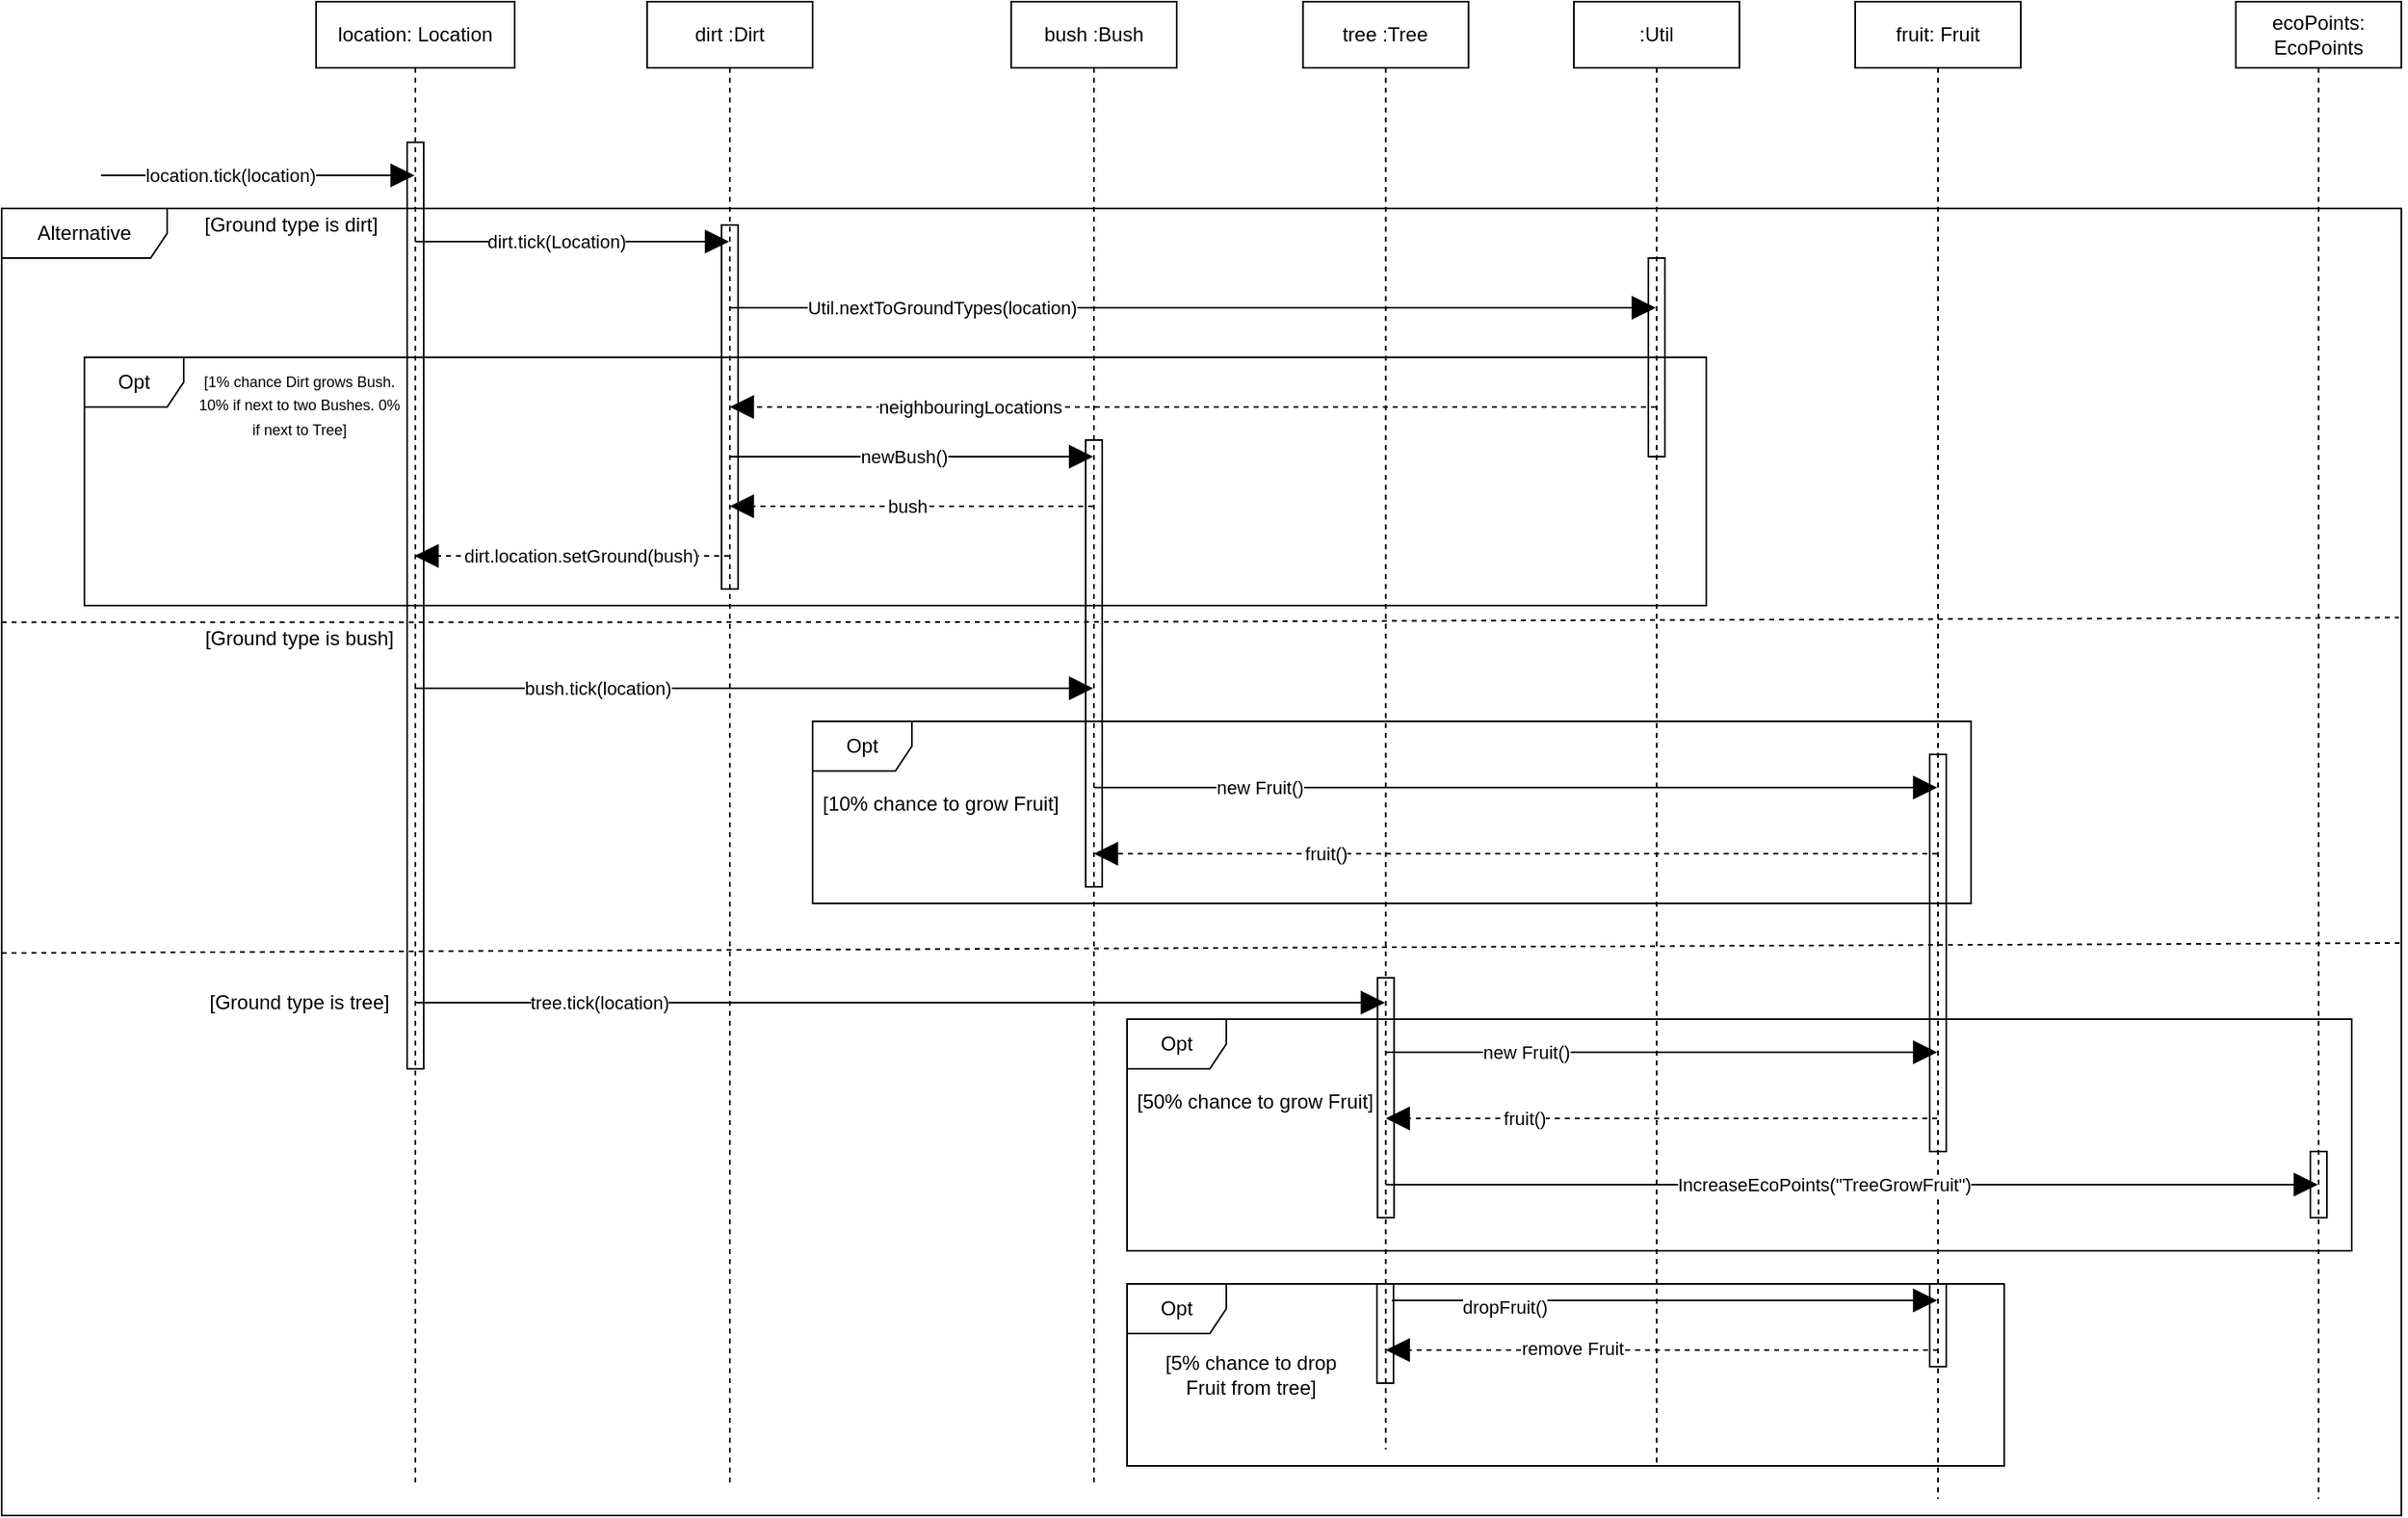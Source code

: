 <mxfile version="14.6.6" type="device"><diagram id="gHKo0-DO4P_YXGZKmAop" name="Page-1"><mxGraphModel dx="3342" dy="717" grid="1" gridSize="10" guides="1" tooltips="1" connect="1" arrows="1" fold="1" page="1" pageScale="1" pageWidth="2336" pageHeight="1654" math="0" shadow="0"><root><mxCell id="0"/><mxCell id="1" parent="0"/><mxCell id="yNpQl4I7CAYwzLZSUSvX-35" value="Alternative" style="shape=umlFrame;whiteSpace=wrap;html=1;width=100;height=30;" parent="1" vertex="1"><mxGeometry x="-60" y="230" width="1450" height="790" as="geometry"/></mxCell><mxCell id="-uLw07t9yHU5EV0VeLfE-23" value="Opt" style="shape=umlFrame;whiteSpace=wrap;html=1;fillColor=none;" parent="1" vertex="1"><mxGeometry x="620" y="720" width="740" height="140" as="geometry"/></mxCell><mxCell id="-uLw07t9yHU5EV0VeLfE-12" value="Opt" style="shape=umlFrame;whiteSpace=wrap;html=1;fillColor=none;" parent="1" vertex="1"><mxGeometry x="430" y="540" width="700" height="110" as="geometry"/></mxCell><mxCell id="Q2F0Bj_GXOC_7rkDKf68-1" value="location: Location" style="shape=umlLifeline;perimeter=lifelinePerimeter;whiteSpace=wrap;html=1;container=0;collapsible=0;recursiveResize=0;outlineConnect=0;" parent="1" vertex="1"><mxGeometry x="130" y="105" width="120" height="895" as="geometry"/></mxCell><mxCell id="Q2F0Bj_GXOC_7rkDKf68-17" value="Opt" style="shape=umlFrame;whiteSpace=wrap;html=1;" parent="1" vertex="1"><mxGeometry x="-10" y="320" width="980" height="150" as="geometry"/></mxCell><mxCell id="Q2F0Bj_GXOC_7rkDKf68-18" value="&lt;font style=&quot;font-size: 9px&quot;&gt;[1% chance Dirt grows Bush. 10% if next to two Bushes. 0% if next to Tree]&lt;/font&gt;" style="text;html=1;strokeColor=none;fillColor=none;align=center;verticalAlign=middle;whiteSpace=wrap;rounded=0;" parent="1" vertex="1"><mxGeometry x="55" y="320" width="130" height="55" as="geometry"/></mxCell><mxCell id="Q2F0Bj_GXOC_7rkDKf68-44" value="" style="html=1;points=[];perimeter=orthogonalPerimeter;fillColor=none;" parent="1" vertex="1"><mxGeometry x="185" y="190" width="10" height="560" as="geometry"/></mxCell><mxCell id="Q2F0Bj_GXOC_7rkDKf68-2" value="" style="endArrow=block;endFill=1;endSize=12;html=1;" parent="1" target="Q2F0Bj_GXOC_7rkDKf68-1" edge="1"><mxGeometry width="160" relative="1" as="geometry"><mxPoint y="210" as="sourcePoint"/><mxPoint x="200" y="210" as="targetPoint"/></mxGeometry></mxCell><mxCell id="Q2F0Bj_GXOC_7rkDKf68-3" value="location.tick(location)" style="edgeLabel;html=1;align=center;verticalAlign=middle;resizable=0;points=[];" parent="Q2F0Bj_GXOC_7rkDKf68-2" vertex="1" connectable="0"><mxGeometry x="-0.487" relative="1" as="geometry"><mxPoint x="29" as="offset"/></mxGeometry></mxCell><mxCell id="Q2F0Bj_GXOC_7rkDKf68-6" value="dirt :Dirt" style="shape=umlLifeline;perimeter=lifelinePerimeter;whiteSpace=wrap;html=1;container=1;collapsible=0;recursiveResize=0;outlineConnect=0;" parent="1" vertex="1"><mxGeometry x="330" y="105" width="100" height="895" as="geometry"/></mxCell><mxCell id="Q2F0Bj_GXOC_7rkDKf68-8" value=":Util" style="shape=umlLifeline;perimeter=lifelinePerimeter;whiteSpace=wrap;html=1;container=0;collapsible=0;recursiveResize=0;outlineConnect=0;" parent="1" vertex="1"><mxGeometry x="890" y="105" width="100" height="885" as="geometry"/></mxCell><mxCell id="Q2F0Bj_GXOC_7rkDKf68-26" value="bush :Bush" style="shape=umlLifeline;perimeter=lifelinePerimeter;whiteSpace=wrap;html=1;container=1;collapsible=0;recursiveResize=0;outlineConnect=0;" parent="1" vertex="1"><mxGeometry x="550" y="105" width="100" height="895" as="geometry"/></mxCell><mxCell id="Q2F0Bj_GXOC_7rkDKf68-5" value="" style="endArrow=block;endFill=1;endSize=12;html=1;snapToPoint=1;" parent="1" source="Q2F0Bj_GXOC_7rkDKf68-1" target="Q2F0Bj_GXOC_7rkDKf68-6" edge="1"><mxGeometry width="160" as="geometry"><mxPoint x="210" y="280" as="sourcePoint"/><mxPoint x="360" y="280" as="targetPoint"/><Array as="points"><mxPoint x="270" y="250"/></Array></mxGeometry></mxCell><mxCell id="Q2F0Bj_GXOC_7rkDKf68-9" value="dirt.tick(Location)" style="edgeLabel;html=1;align=center;verticalAlign=middle;resizable=0;points=[];" parent="Q2F0Bj_GXOC_7rkDKf68-5" vertex="1" connectable="0"><mxGeometry x="-0.321" relative="1" as="geometry"><mxPoint x="20" as="offset"/></mxGeometry></mxCell><mxCell id="yNpQl4I7CAYwzLZSUSvX-6" value="" style="endArrow=block;endFill=1;endSize=12;html=1;snapToPoint=1;" parent="1" source="Q2F0Bj_GXOC_7rkDKf68-6" target="Q2F0Bj_GXOC_7rkDKf68-8" edge="1"><mxGeometry x="10" y="10" width="160" as="geometry"><mxPoint x="209.929" y="290" as="sourcePoint"/><mxPoint x="329.5" y="290" as="targetPoint"/><Array as="points"><mxPoint x="480" y="290"/></Array></mxGeometry></mxCell><mxCell id="yNpQl4I7CAYwzLZSUSvX-7" value="Util.nextToGroundTypes(location)" style="edgeLabel;html=1;align=center;verticalAlign=middle;resizable=0;points=[];" parent="yNpQl4I7CAYwzLZSUSvX-6" vertex="1" connectable="0"><mxGeometry x="-0.321" relative="1" as="geometry"><mxPoint x="-62" as="offset"/></mxGeometry></mxCell><mxCell id="yNpQl4I7CAYwzLZSUSvX-8" value="" style="endArrow=block;endFill=1;endSize=12;html=1;snapToPoint=1;dashed=1;" parent="1" source="Q2F0Bj_GXOC_7rkDKf68-8" target="Q2F0Bj_GXOC_7rkDKf68-6" edge="1"><mxGeometry x="20" y="20" width="160" as="geometry"><mxPoint x="329.81" y="310.0" as="sourcePoint"/><mxPoint x="499.5" y="310.0" as="targetPoint"/><Array as="points"><mxPoint x="510" y="350"/></Array></mxGeometry></mxCell><mxCell id="yNpQl4I7CAYwzLZSUSvX-9" value="neighbouringLocations" style="edgeLabel;html=1;align=center;verticalAlign=middle;resizable=0;points=[];" parent="yNpQl4I7CAYwzLZSUSvX-8" vertex="1" connectable="0"><mxGeometry x="-0.321" relative="1" as="geometry"><mxPoint x="-225" as="offset"/></mxGeometry></mxCell><mxCell id="yNpQl4I7CAYwzLZSUSvX-10" value="" style="endArrow=block;endFill=1;endSize=12;html=1;snapToPoint=1;dashed=1;" parent="1" edge="1"><mxGeometry x="30" y="-80" width="160" as="geometry"><mxPoint x="379.5" y="440" as="sourcePoint"/><mxPoint x="189.5" y="440" as="targetPoint"/><Array as="points"><mxPoint x="270" y="440"/></Array></mxGeometry></mxCell><mxCell id="yNpQl4I7CAYwzLZSUSvX-11" value="dirt.location.setGround(bush)" style="edgeLabel;html=1;align=center;verticalAlign=middle;resizable=0;points=[];" parent="yNpQl4I7CAYwzLZSUSvX-10" vertex="1" connectable="0"><mxGeometry x="-0.321" relative="1" as="geometry"><mxPoint x="-25" as="offset"/></mxGeometry></mxCell><mxCell id="yNpQl4I7CAYwzLZSUSvX-12" value="" style="endArrow=block;endFill=1;endSize=12;html=1;snapToPoint=1;startArrow=none;" parent="1" source="-uLw07t9yHU5EV0VeLfE-7" target="Q2F0Bj_GXOC_7rkDKf68-26" edge="1"><mxGeometry x="10" y="20" width="160" as="geometry"><mxPoint x="379.667" y="380" as="sourcePoint"/><mxPoint x="759.5" y="380" as="targetPoint"/><Array as="points"><mxPoint x="520" y="380"/></Array></mxGeometry></mxCell><mxCell id="yNpQl4I7CAYwzLZSUSvX-22" value="" style="endArrow=block;endFill=1;endSize=12;html=1;snapToPoint=1;dashed=1;" parent="1" source="Q2F0Bj_GXOC_7rkDKf68-26" target="Q2F0Bj_GXOC_7rkDKf68-6" edge="1"><mxGeometry x="40" y="50" width="160" as="geometry"><mxPoint x="759.5" y="410" as="sourcePoint"/><mxPoint x="379.667" y="410" as="targetPoint"/><Array as="points"><mxPoint x="520" y="410"/></Array></mxGeometry></mxCell><mxCell id="yNpQl4I7CAYwzLZSUSvX-23" value="bush" style="edgeLabel;html=1;align=center;verticalAlign=middle;resizable=0;points=[];" parent="yNpQl4I7CAYwzLZSUSvX-22" vertex="1" connectable="0"><mxGeometry x="-0.321" relative="1" as="geometry"><mxPoint x="-38" as="offset"/></mxGeometry></mxCell><mxCell id="Q2F0Bj_GXOC_7rkDKf68-10" value="" style="endArrow=block;endFill=1;endSize=12;html=1;snapToPoint=1;" parent="1" edge="1"><mxGeometry width="160" relative="1" as="geometry"><mxPoint x="189.5" y="520" as="sourcePoint"/><mxPoint x="599.5" y="520" as="targetPoint"/><Array as="points"><mxPoint x="300" y="520"/></Array></mxGeometry></mxCell><mxCell id="yNpQl4I7CAYwzLZSUSvX-26" value="bush.tick(location)" style="edgeLabel;html=1;align=center;verticalAlign=middle;resizable=0;points=[];" parent="Q2F0Bj_GXOC_7rkDKf68-10" vertex="1" connectable="0"><mxGeometry x="-0.079" y="-3" relative="1" as="geometry"><mxPoint x="-79" y="-3" as="offset"/></mxGeometry></mxCell><mxCell id="yNpQl4I7CAYwzLZSUSvX-27" value="tree :Tree" style="shape=umlLifeline;perimeter=lifelinePerimeter;whiteSpace=wrap;html=1;container=1;collapsible=0;recursiveResize=0;outlineConnect=0;" parent="1" vertex="1"><mxGeometry x="726.33" y="105" width="100" height="875" as="geometry"/></mxCell><mxCell id="-uLw07t9yHU5EV0VeLfE-25" value="" style="html=1;points=[];perimeter=orthogonalPerimeter;fillColor=none;" parent="yNpQl4I7CAYwzLZSUSvX-27" vertex="1"><mxGeometry x="45" y="590" width="10" height="145" as="geometry"/></mxCell><mxCell id="HsGfR0iMo6lH2QYFosqe-1" value="" style="endArrow=block;endFill=1;endSize=12;html=1;" edge="1" parent="yNpQl4I7CAYwzLZSUSvX-27" target="-uLw07t9yHU5EV0VeLfE-1"><mxGeometry width="160" relative="1" as="geometry"><mxPoint x="53.67" y="785" as="sourcePoint"/><mxPoint x="213.67" y="785" as="targetPoint"/></mxGeometry></mxCell><mxCell id="HsGfR0iMo6lH2QYFosqe-2" value="dropFruit()" style="edgeLabel;html=1;align=center;verticalAlign=middle;resizable=0;points=[];" vertex="1" connectable="0" parent="HsGfR0iMo6lH2QYFosqe-1"><mxGeometry x="-0.589" y="-4" relative="1" as="geometry"><mxPoint as="offset"/></mxGeometry></mxCell><mxCell id="yNpQl4I7CAYwzLZSUSvX-31" value="" style="endArrow=block;endFill=1;endSize=12;html=1;snapToPoint=1;startArrow=none;" parent="1" source="Q2F0Bj_GXOC_7rkDKf68-1" target="yNpQl4I7CAYwzLZSUSvX-27" edge="1"><mxGeometry width="160" relative="1" as="geometry"><mxPoint x="195" y="740" as="sourcePoint"/><mxPoint x="775.83" y="740" as="targetPoint"/><Array as="points"><mxPoint x="320" y="710"/></Array></mxGeometry></mxCell><mxCell id="yNpQl4I7CAYwzLZSUSvX-36" value="[Ground type is dirt]" style="text;html=1;strokeColor=none;fillColor=none;align=center;verticalAlign=middle;whiteSpace=wrap;rounded=0;" parent="1" vertex="1"><mxGeometry x="55" y="230" width="120" height="20" as="geometry"/></mxCell><mxCell id="yNpQl4I7CAYwzLZSUSvX-37" style="edgeStyle=orthogonalEdgeStyle;rounded=0;orthogonalLoop=1;jettySize=auto;html=1;exitX=0.5;exitY=1;exitDx=0;exitDy=0;dashed=1;endArrow=block;endFill=1;" parent="1" source="Q2F0Bj_GXOC_7rkDKf68-18" target="Q2F0Bj_GXOC_7rkDKf68-18" edge="1"><mxGeometry relative="1" as="geometry"/></mxCell><mxCell id="yNpQl4I7CAYwzLZSUSvX-38" style="edgeStyle=orthogonalEdgeStyle;rounded=0;orthogonalLoop=1;jettySize=auto;html=1;exitX=0.5;exitY=1;exitDx=0;exitDy=0;dashed=1;endArrow=block;endFill=1;" parent="1" source="Q2F0Bj_GXOC_7rkDKf68-18" target="Q2F0Bj_GXOC_7rkDKf68-18" edge="1"><mxGeometry relative="1" as="geometry"/></mxCell><mxCell id="yNpQl4I7CAYwzLZSUSvX-39" value="" style="endArrow=none;endFill=1;endSize=12;html=1;snapToPoint=1;" parent="1" edge="1"><mxGeometry width="160" relative="1" as="geometry"><mxPoint x="189.5" y="730" as="sourcePoint"/><mxPoint x="189.5" y="730" as="targetPoint"/><Array as="points"/></mxGeometry></mxCell><mxCell id="yNpQl4I7CAYwzLZSUSvX-40" value="tree.tick(location)" style="edgeLabel;html=1;align=center;verticalAlign=middle;resizable=0;points=[];" parent="yNpQl4I7CAYwzLZSUSvX-39" vertex="1" connectable="0"><mxGeometry x="-0.079" y="-3" relative="1" as="geometry"><mxPoint x="111" y="-20" as="offset"/></mxGeometry></mxCell><mxCell id="yNpQl4I7CAYwzLZSUSvX-41" value="" style="endArrow=none;endFill=0;endSize=12;html=1;snapToPoint=1;exitX=0;exitY=0.667;exitDx=0;exitDy=0;exitPerimeter=0;entryX=0.999;entryY=0.313;entryDx=0;entryDy=0;entryPerimeter=0;dashed=1;" parent="1" target="yNpQl4I7CAYwzLZSUSvX-35" edge="1"><mxGeometry width="160" relative="1" as="geometry"><mxPoint x="-60" y="480.18" as="sourcePoint"/><mxPoint x="1000" y="480.18" as="targetPoint"/><Array as="points"><mxPoint x="570" y="480"/></Array></mxGeometry></mxCell><mxCell id="yNpQl4I7CAYwzLZSUSvX-43" value="[Ground type is tree]" style="text;html=1;strokeColor=none;fillColor=none;align=center;verticalAlign=middle;whiteSpace=wrap;rounded=0;" parent="1" vertex="1"><mxGeometry x="60" y="700" width="120" height="20" as="geometry"/></mxCell><mxCell id="yNpQl4I7CAYwzLZSUSvX-45" value="[Ground type is bush]" style="text;html=1;strokeColor=none;fillColor=none;align=center;verticalAlign=middle;whiteSpace=wrap;rounded=0;" parent="1" vertex="1"><mxGeometry x="60" y="480" width="120" height="20" as="geometry"/></mxCell><mxCell id="-uLw07t9yHU5EV0VeLfE-1" value="fruit: Fruit" style="shape=umlLifeline;perimeter=lifelinePerimeter;whiteSpace=wrap;html=1;container=0;collapsible=0;recursiveResize=0;outlineConnect=0;" parent="1" vertex="1"><mxGeometry x="1060" y="105" width="100" height="905" as="geometry"/></mxCell><mxCell id="-uLw07t9yHU5EV0VeLfE-2" value="ecoPoints: EcoPoints" style="shape=umlLifeline;perimeter=lifelinePerimeter;whiteSpace=wrap;html=1;container=0;collapsible=0;recursiveResize=0;outlineConnect=0;" parent="1" vertex="1"><mxGeometry x="1290" y="105" width="100" height="905" as="geometry"/></mxCell><mxCell id="-uLw07t9yHU5EV0VeLfE-3" value="" style="endArrow=block;endFill=1;endSize=12;html=1;snapToPoint=1;" parent="1" source="Q2F0Bj_GXOC_7rkDKf68-26" target="-uLw07t9yHU5EV0VeLfE-1" edge="1"><mxGeometry width="160" relative="1" as="geometry"><mxPoint x="599.5" y="530" as="sourcePoint"/><mxPoint x="1109.5" y="530" as="targetPoint"/><Array as="points"><mxPoint x="860" y="580"/></Array></mxGeometry></mxCell><mxCell id="-uLw07t9yHU5EV0VeLfE-4" value="new Fruit()" style="edgeLabel;html=1;align=center;verticalAlign=middle;resizable=0;points=[];" parent="-uLw07t9yHU5EV0VeLfE-3" vertex="1" connectable="0"><mxGeometry x="-0.079" y="-3" relative="1" as="geometry"><mxPoint x="-135" y="-3" as="offset"/></mxGeometry></mxCell><mxCell id="-uLw07t9yHU5EV0VeLfE-5" value="" style="endArrow=block;endFill=1;endSize=12;html=1;snapToPoint=1;" parent="1" source="yNpQl4I7CAYwzLZSUSvX-27" target="-uLw07t9yHU5EV0VeLfE-1" edge="1"><mxGeometry width="160" relative="1" as="geometry"><mxPoint x="800.0" y="750" as="sourcePoint"/><mxPoint x="1133.67" y="750" as="targetPoint"/><Array as="points"><mxPoint x="904" y="740"/></Array></mxGeometry></mxCell><mxCell id="-uLw07t9yHU5EV0VeLfE-6" value="new Fruit()" style="edgeLabel;html=1;align=center;verticalAlign=middle;resizable=0;points=[];" parent="-uLw07t9yHU5EV0VeLfE-5" vertex="1" connectable="0"><mxGeometry x="-0.079" y="-3" relative="1" as="geometry"><mxPoint x="-69" y="-3" as="offset"/></mxGeometry></mxCell><mxCell id="-uLw07t9yHU5EV0VeLfE-7" value="" style="html=1;points=[];perimeter=orthogonalPerimeter;fillColor=none;" parent="1" vertex="1"><mxGeometry x="595" y="370" width="10" height="270" as="geometry"/></mxCell><mxCell id="-uLw07t9yHU5EV0VeLfE-8" value="" style="endArrow=none;endFill=1;endSize=12;html=1;snapToPoint=1;" parent="1" target="-uLw07t9yHU5EV0VeLfE-7" edge="1"><mxGeometry x="10" y="20" width="160" as="geometry"><mxPoint x="379.667" y="380" as="sourcePoint"/><mxPoint x="599.5" y="380" as="targetPoint"/><Array as="points"/></mxGeometry></mxCell><mxCell id="-uLw07t9yHU5EV0VeLfE-9" value="newBush()" style="edgeLabel;html=1;align=center;verticalAlign=middle;resizable=0;points=[];" parent="-uLw07t9yHU5EV0VeLfE-8" vertex="1" connectable="0"><mxGeometry x="-0.321" relative="1" as="geometry"><mxPoint x="32" as="offset"/></mxGeometry></mxCell><mxCell id="-uLw07t9yHU5EV0VeLfE-10" value="" style="endArrow=block;endFill=1;endSize=12;html=1;snapToPoint=1;" parent="1" source="yNpQl4I7CAYwzLZSUSvX-27" target="-uLw07t9yHU5EV0VeLfE-2" edge="1"><mxGeometry width="160" relative="1" as="geometry"><mxPoint x="1109.5" y="780" as="sourcePoint"/><mxPoint x="1339.5" y="780" as="targetPoint"/><Array as="points"><mxPoint x="1190" y="820"/></Array></mxGeometry></mxCell><mxCell id="-uLw07t9yHU5EV0VeLfE-11" value="IncreaseEcoPoints(&quot;TreeGrowFruit&quot;)" style="edgeLabel;html=1;align=center;verticalAlign=middle;resizable=0;points=[];" parent="-uLw07t9yHU5EV0VeLfE-10" vertex="1" connectable="0"><mxGeometry x="-0.079" y="-3" relative="1" as="geometry"><mxPoint x="5" y="-3" as="offset"/></mxGeometry></mxCell><mxCell id="-uLw07t9yHU5EV0VeLfE-13" value="&lt;font style=&quot;font-size: 12px&quot;&gt;[50% chance to grow Fruit]&lt;/font&gt;" style="text;html=1;strokeColor=none;fillColor=none;align=center;verticalAlign=middle;whiteSpace=wrap;rounded=0;" parent="1" vertex="1"><mxGeometry x="620" y="760" width="155" height="20" as="geometry"/></mxCell><mxCell id="-uLw07t9yHU5EV0VeLfE-14" value="" style="endArrow=block;endFill=1;endSize=12;html=1;snapToPoint=1;dashed=1;" parent="1" source="-uLw07t9yHU5EV0VeLfE-1" target="Q2F0Bj_GXOC_7rkDKf68-26" edge="1"><mxGeometry width="160" relative="1" as="geometry"><mxPoint x="609.5" y="590" as="sourcePoint"/><mxPoint x="1119.5" y="590" as="targetPoint"/><Array as="points"><mxPoint x="860" y="620"/></Array></mxGeometry></mxCell><mxCell id="-uLw07t9yHU5EV0VeLfE-15" value="fruit()" style="edgeLabel;html=1;align=center;verticalAlign=middle;resizable=0;points=[];" parent="-uLw07t9yHU5EV0VeLfE-14" vertex="1" connectable="0"><mxGeometry x="-0.079" y="-3" relative="1" as="geometry"><mxPoint x="-135" y="3" as="offset"/></mxGeometry></mxCell><mxCell id="-uLw07t9yHU5EV0VeLfE-16" value="" style="endArrow=block;endFill=1;endSize=12;html=1;snapToPoint=1;dashed=1;" parent="1" source="-uLw07t9yHU5EV0VeLfE-1" target="yNpQl4I7CAYwzLZSUSvX-27" edge="1"><mxGeometry width="160" relative="1" as="geometry"><mxPoint x="1119.5" y="630" as="sourcePoint"/><mxPoint x="609.667" y="630" as="targetPoint"/><Array as="points"><mxPoint x="880" y="780"/></Array></mxGeometry></mxCell><mxCell id="-uLw07t9yHU5EV0VeLfE-17" value="fruit()" style="edgeLabel;html=1;align=center;verticalAlign=middle;resizable=0;points=[];" parent="-uLw07t9yHU5EV0VeLfE-16" vertex="1" connectable="0"><mxGeometry x="-0.079" y="-3" relative="1" as="geometry"><mxPoint x="-96" y="3" as="offset"/></mxGeometry></mxCell><mxCell id="-uLw07t9yHU5EV0VeLfE-18" value="" style="html=1;points=[];perimeter=orthogonalPerimeter;fillColor=none;" parent="1" vertex="1"><mxGeometry x="375" y="240" width="10" height="220" as="geometry"/></mxCell><mxCell id="-uLw07t9yHU5EV0VeLfE-19" value="" style="html=1;points=[];perimeter=orthogonalPerimeter;fillColor=none;" parent="1" vertex="1"><mxGeometry x="935" y="260" width="10" height="120" as="geometry"/></mxCell><mxCell id="-uLw07t9yHU5EV0VeLfE-20" value="" style="html=1;points=[];perimeter=orthogonalPerimeter;fillColor=none;" parent="1" vertex="1"><mxGeometry x="1105" y="560" width="10" height="240" as="geometry"/></mxCell><mxCell id="-uLw07t9yHU5EV0VeLfE-21" value="" style="html=1;points=[];perimeter=orthogonalPerimeter;fillColor=none;" parent="1" vertex="1"><mxGeometry x="1335" y="800" width="10" height="40" as="geometry"/></mxCell><mxCell id="-uLw07t9yHU5EV0VeLfE-22" value="" style="endArrow=none;endFill=0;endSize=12;html=1;snapToPoint=1;entryX=1.001;entryY=0.562;entryDx=0;entryDy=0;entryPerimeter=0;dashed=1;" parent="1" target="yNpQl4I7CAYwzLZSUSvX-35" edge="1"><mxGeometry width="160" relative="1" as="geometry"><mxPoint x="-60" y="680" as="sourcePoint"/><mxPoint x="1400" y="489.86" as="targetPoint"/></mxGeometry></mxCell><mxCell id="-uLw07t9yHU5EV0VeLfE-24" value="&lt;font style=&quot;font-size: 12px&quot;&gt;[10% chance to grow Fruit]&lt;/font&gt;" style="text;html=1;strokeColor=none;fillColor=none;align=center;verticalAlign=middle;whiteSpace=wrap;rounded=0;" parent="1" vertex="1"><mxGeometry x="430" y="580" width="155" height="20" as="geometry"/></mxCell><mxCell id="HsGfR0iMo6lH2QYFosqe-3" value="" style="endArrow=block;endFill=1;endSize=12;html=1;dashed=1;" edge="1" parent="1" target="yNpQl4I7CAYwzLZSUSvX-27"><mxGeometry width="160" relative="1" as="geometry"><mxPoint x="1110" y="920" as="sourcePoint"/><mxPoint x="1270" y="920" as="targetPoint"/></mxGeometry></mxCell><mxCell id="HsGfR0iMo6lH2QYFosqe-4" value="remove Fruit" style="edgeLabel;html=1;align=center;verticalAlign=middle;resizable=0;points=[];" vertex="1" connectable="0" parent="HsGfR0iMo6lH2QYFosqe-3"><mxGeometry x="0.325" y="-1" relative="1" as="geometry"><mxPoint as="offset"/></mxGeometry></mxCell><mxCell id="HsGfR0iMo6lH2QYFosqe-5" value="Opt" style="shape=umlFrame;whiteSpace=wrap;html=1;" vertex="1" parent="1"><mxGeometry x="620" y="880" width="530" height="110" as="geometry"/></mxCell><mxCell id="HsGfR0iMo6lH2QYFosqe-6" value="[5% chance to drop Fruit from tree]" style="text;html=1;strokeColor=none;fillColor=none;align=center;verticalAlign=middle;whiteSpace=wrap;rounded=0;" vertex="1" parent="1"><mxGeometry x="640" y="925" width="110" height="20" as="geometry"/></mxCell><mxCell id="HsGfR0iMo6lH2QYFosqe-7" value="" style="html=1;points=[];perimeter=orthogonalPerimeter;fillColor=none;" vertex="1" parent="1"><mxGeometry x="771" y="880" width="10" height="60" as="geometry"/></mxCell><mxCell id="HsGfR0iMo6lH2QYFosqe-8" value="" style="html=1;points=[];perimeter=orthogonalPerimeter;fillColor=none;" vertex="1" parent="1"><mxGeometry x="1105" y="880" width="10" height="50" as="geometry"/></mxCell></root></mxGraphModel></diagram></mxfile>